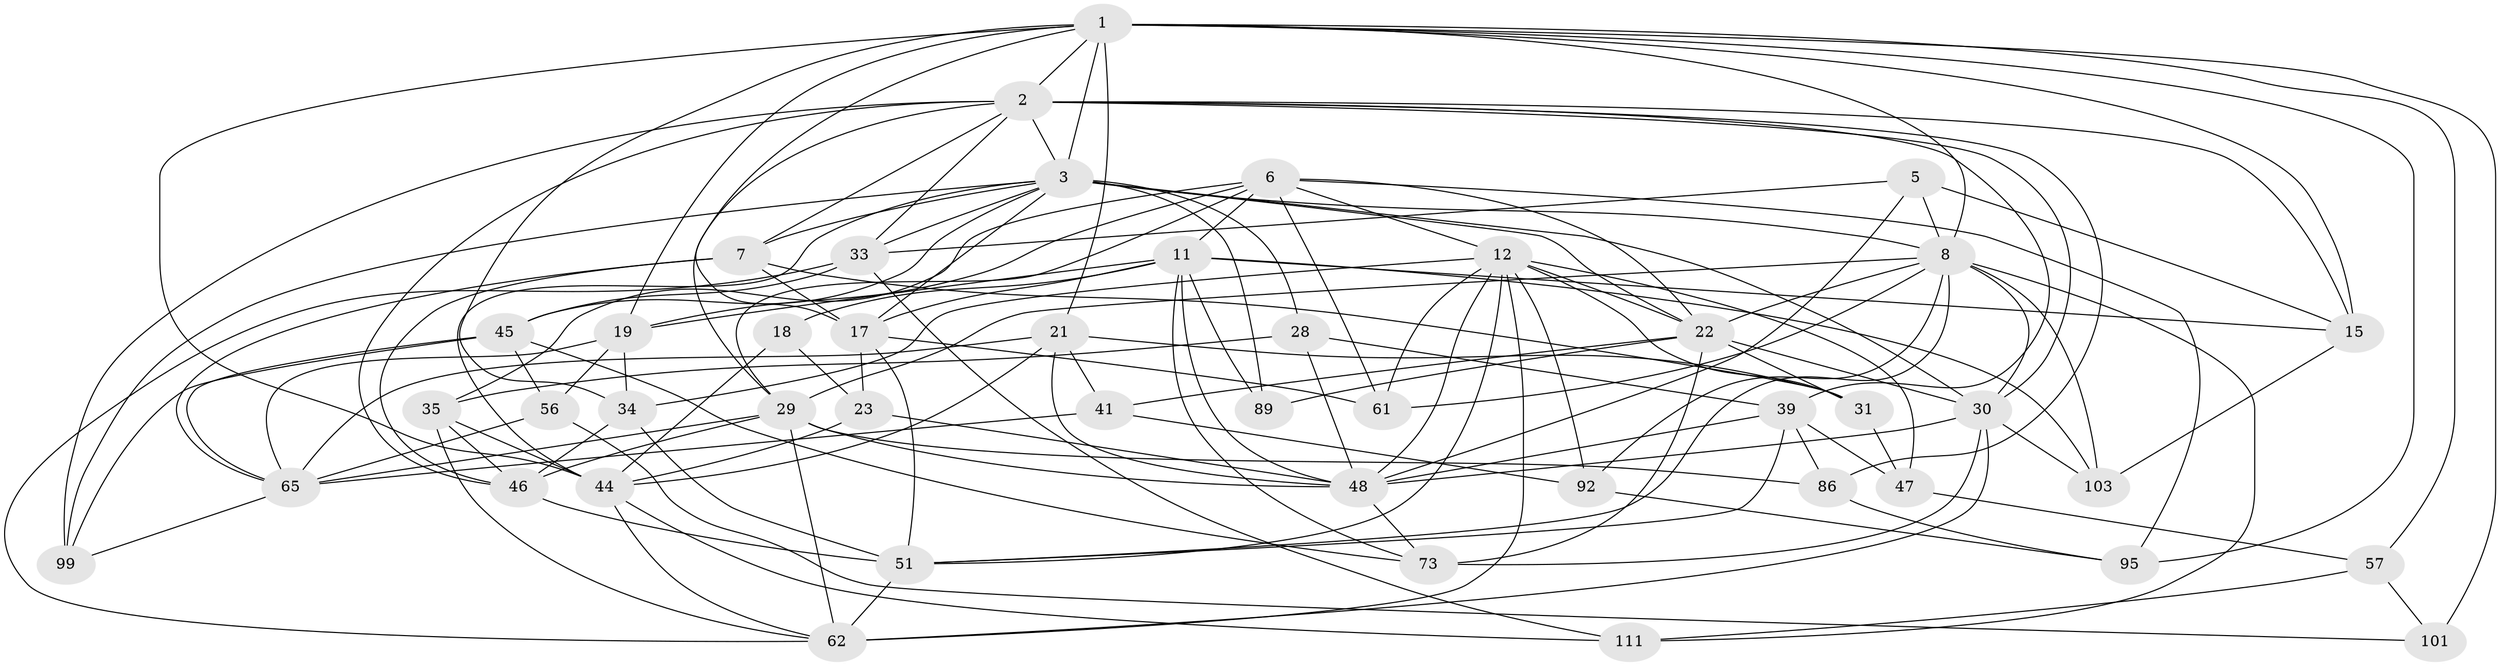 // original degree distribution, {4: 1.0}
// Generated by graph-tools (version 1.1) at 2025/20/03/04/25 18:20:35]
// undirected, 45 vertices, 139 edges
graph export_dot {
graph [start="1"]
  node [color=gray90,style=filled];
  1 [super="+40+70+10+27"];
  2 [super="+84+37+43"];
  3 [super="+25+4+94"];
  5 [super="+9"];
  6 [super="+78+14"];
  7 [super="+32"];
  8 [super="+20+79"];
  11 [super="+67"];
  12 [super="+59+13"];
  15 [super="+53"];
  17 [super="+113+96"];
  18;
  19 [super="+42"];
  21 [super="+106+24"];
  22 [super="+90+26+82"];
  23;
  28;
  29 [super="+38+60"];
  30 [super="+83+98+81"];
  31 [super="+91"];
  33 [super="+58"];
  34 [super="+49"];
  35 [super="+76"];
  39 [super="+50"];
  41;
  44 [super="+93+77"];
  45 [super="+54"];
  46 [super="+105"];
  47;
  48 [super="+75+63+71"];
  51 [super="+72+69"];
  56;
  57;
  61;
  62 [super="+104+88"];
  65 [super="+85+80"];
  73 [super="+100"];
  86;
  89;
  92;
  95;
  99;
  101;
  103;
  111;
  1 -- 19;
  1 -- 21;
  1 -- 57;
  1 -- 101 [weight=2];
  1 -- 15;
  1 -- 8;
  1 -- 17;
  1 -- 3 [weight=2];
  1 -- 34;
  1 -- 2;
  1 -- 44;
  1 -- 95;
  2 -- 46 [weight=2];
  2 -- 15 [weight=2];
  2 -- 7;
  2 -- 99;
  2 -- 86;
  2 -- 30 [weight=2];
  2 -- 33;
  2 -- 3;
  2 -- 39;
  2 -- 29;
  3 -- 33;
  3 -- 89 [weight=2];
  3 -- 30 [weight=2];
  3 -- 99;
  3 -- 8;
  3 -- 44;
  3 -- 22;
  3 -- 28;
  3 -- 17;
  3 -- 45;
  3 -- 7;
  5 -- 8 [weight=2];
  5 -- 33;
  5 -- 48 [weight=2];
  5 -- 15;
  6 -- 35;
  6 -- 95;
  6 -- 29;
  6 -- 61;
  6 -- 22;
  6 -- 19;
  6 -- 12;
  6 -- 11;
  7 -- 17;
  7 -- 65;
  7 -- 31;
  7 -- 46;
  8 -- 61;
  8 -- 22;
  8 -- 111;
  8 -- 30;
  8 -- 29;
  8 -- 51;
  8 -- 103;
  8 -- 92;
  11 -- 103;
  11 -- 17 [weight=2];
  11 -- 15;
  11 -- 73;
  11 -- 18;
  11 -- 19;
  11 -- 89;
  11 -- 48;
  12 -- 22;
  12 -- 34 [weight=2];
  12 -- 51;
  12 -- 92;
  12 -- 47;
  12 -- 62;
  12 -- 61;
  12 -- 31 [weight=2];
  12 -- 48;
  15 -- 103;
  17 -- 23;
  17 -- 51;
  17 -- 61;
  18 -- 23;
  18 -- 44 [weight=2];
  19 -- 65;
  19 -- 34;
  19 -- 56;
  21 -- 65 [weight=3];
  21 -- 41;
  21 -- 31;
  21 -- 48;
  21 -- 44;
  22 -- 41;
  22 -- 73 [weight=2];
  22 -- 30;
  22 -- 89;
  22 -- 31;
  23 -- 48;
  23 -- 44;
  28 -- 39;
  28 -- 35;
  28 -- 48;
  29 -- 62;
  29 -- 46 [weight=2];
  29 -- 65;
  29 -- 86;
  29 -- 48 [weight=2];
  30 -- 73;
  30 -- 103;
  30 -- 48;
  30 -- 62;
  31 -- 47;
  33 -- 62;
  33 -- 45;
  33 -- 111;
  34 -- 51;
  34 -- 46;
  35 -- 62;
  35 -- 44 [weight=2];
  35 -- 46;
  39 -- 86;
  39 -- 47;
  39 -- 51;
  39 -- 48;
  41 -- 92;
  41 -- 65;
  44 -- 111;
  44 -- 62;
  45 -- 56;
  45 -- 73;
  45 -- 99;
  45 -- 65;
  46 -- 51;
  47 -- 57;
  48 -- 73;
  51 -- 62 [weight=2];
  56 -- 101;
  56 -- 65;
  57 -- 111;
  57 -- 101;
  65 -- 99;
  86 -- 95;
  92 -- 95;
}

